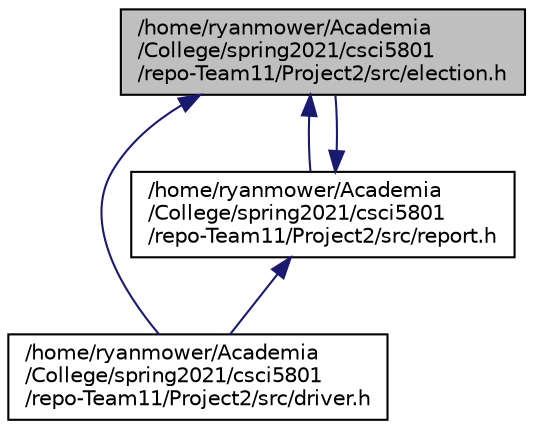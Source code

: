 digraph "/home/ryanmower/Academia/College/spring2021/csci5801/repo-Team11/Project2/src/election.h"
{
 // LATEX_PDF_SIZE
  edge [fontname="Helvetica",fontsize="10",labelfontname="Helvetica",labelfontsize="10"];
  node [fontname="Helvetica",fontsize="10",shape=record];
  Node1 [label="/home/ryanmower/Academia\l/College/spring2021/csci5801\l/repo-Team11/Project2/src/election.h",height=0.2,width=0.4,color="black", fillcolor="grey75", style="filled", fontcolor="black",tooltip="This file describes the Election class, which stores and updates election information and runs simula..."];
  Node1 -> Node2 [dir="back",color="midnightblue",fontsize="10",style="solid"];
  Node2 [label="/home/ryanmower/Academia\l/College/spring2021/csci5801\l/repo-Team11/Project2/src/driver.h",height=0.2,width=0.4,color="black", fillcolor="white", style="filled",URL="$driver_8h.html",tooltip="This file describes the Driver class, which reads in election information from a CSV file."];
  Node1 -> Node3 [dir="back",color="midnightblue",fontsize="10",style="solid"];
  Node3 [label="/home/ryanmower/Academia\l/College/spring2021/csci5801\l/repo-Team11/Project2/src/report.h",height=0.2,width=0.4,color="black", fillcolor="white", style="filled",URL="$report_8h.html",tooltip="This files describes the Report class, which generates the election reports and writes information to..."];
  Node3 -> Node1 [dir="back",color="midnightblue",fontsize="10",style="solid"];
  Node3 -> Node2 [dir="back",color="midnightblue",fontsize="10",style="solid"];
}
